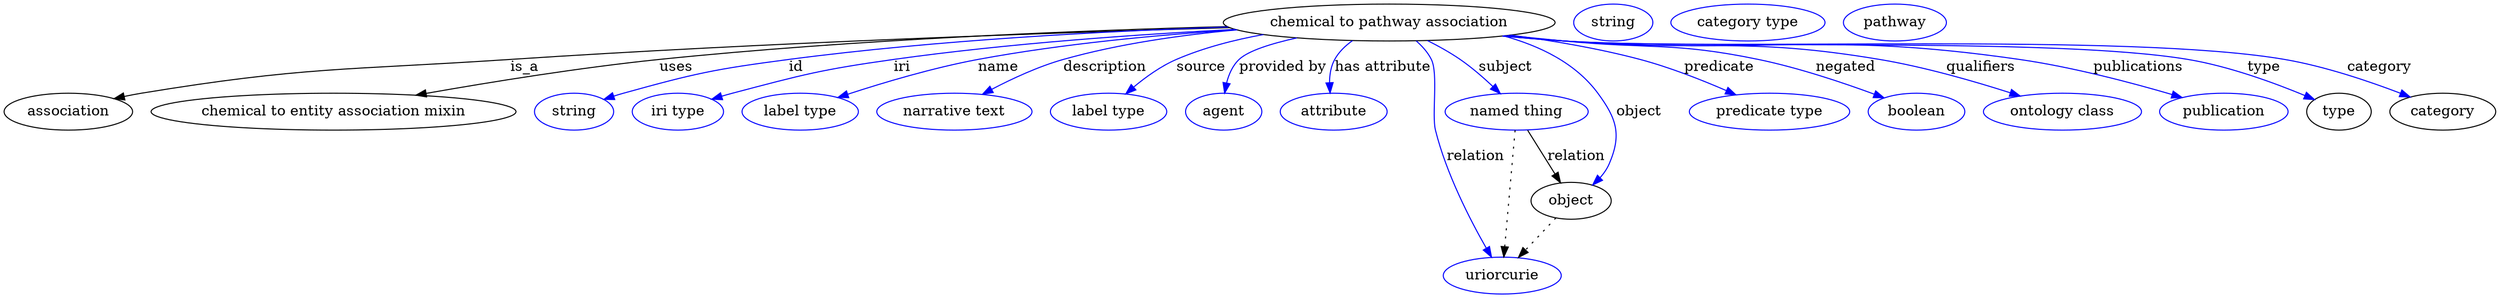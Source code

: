 digraph {
	graph [bb="0,0,2422.7,283"];
	node [label="\N"];
	"chemical to pathway association"	[height=0.5,
		label="chemical to pathway association",
		pos="1347.4,265",
		width=4.4774];
	association	[height=0.5,
		pos="62.394,178",
		width=1.7332];
	"chemical to pathway association" -> association	[label=is_a,
		lp="506.39,221.5",
		pos="e,107.14,190.59 1192.4,260.03 1021,255.09 736.8,245.26 492.39,229 332.96,218.4 292.09,221.76 134.39,196 128.71,195.07 122.81,193.95 \
116.94,192.72"];
	"chemical to entity association mixin"	[height=0.5,
		pos="320.39,178",
		width=4.9287];
	"chemical to pathway association" -> "chemical to entity association mixin"	[label=uses,
		lp="653.89,221.5",
		pos="e,400.54,194.08 1189.8,261.07 1045.7,257.24 826.75,248.54 637.39,229 560.46,221.06 473.74,207.03 410.48,195.85"];
	id	[color=blue,
		height=0.5,
		label=string,
		pos="554.39,178",
		width=1.0652];
	"chemical to pathway association" -> id	[color=blue,
		label=id,
		lp="770.39,221.5",
		pos="e,583.38,189.99 1190.7,260.65 1072.7,256.67 907.4,247.97 763.39,229 690.98,219.46 672.77,215.57 602.39,196 599.29,195.14 596.09,\
194.17 592.89,193.15",
		style=solid];
	iri	[color=blue,
		height=0.5,
		label="iri type",
		pos="655.39,178",
		width=1.2277];
	"chemical to pathway association" -> iri	[color=blue,
		label=iri,
		lp="873.39,221.5",
		pos="e,688.32,190.14 1197.6,258.32 1102.1,253.43 976.1,244.58 865.39,229 794.79,219.06 777.32,214.25 708.39,196 705.02,195.11 701.55,\
194.13 698.07,193.11",
		style=solid];
	name	[color=blue,
		height=0.5,
		label="label type",
		pos="774.39,178",
		width=1.5707];
	"chemical to pathway association" -> name	[color=blue,
		label=name,
		lp="967.39,221.5",
		pos="e,811.02,191.84 1199.2,257.9 1123.4,253.05 1030,244.39 947.39,229 903.76,220.86 855.31,206.37 820.81,195.08",
		style=solid];
	description	[color=blue,
		height=0.5,
		label="narrative text",
		pos="924.39,178",
		width=2.0943];
	"chemical to pathway association" -> description	[color=blue,
		label=description,
		lp="1070.9,221.5",
		pos="e,951.75,195 1199.5,257.84 1145.5,252.95 1084.5,244.28 1030.4,229 1006.2,222.17 980.71,210.3 960.78,199.84",
		style=solid];
	source	[color=blue,
		height=0.5,
		label="label type",
		pos="1074.4,178",
		width=1.5707];
	"chemical to pathway association" -> source	[color=blue,
		label=source,
		lp="1164.4,221.5",
		pos="e,1091.1,195.34 1225,253.27 1196.5,248.08 1166.7,240.39 1140.4,229 1125.3,222.47 1110.5,211.77 1098.7,201.94",
		style=solid];
	"provided by"	[color=blue,
		height=0.5,
		label=agent,
		pos="1186.4,178",
		width=1.0291];
	"chemical to pathway association" -> "provided by"	[color=blue,
		label="provided by",
		lp="1243.9,221.5",
		pos="e,1187.3,196.08 1257.5,249.97 1232.8,244.52 1210.4,237.51 1201.4,229 1195,222.98 1191.3,214.38 1189.2,206",
		style=solid];
	"has attribute"	[color=blue,
		height=0.5,
		label=attribute,
		pos="1293.4,178",
		width=1.4443];
	"chemical to pathway association" -> "has attribute"	[color=blue,
		label="has attribute",
		lp="1341.4,221.5",
		pos="e,1289.9,196.23 1311.6,247.31 1304.8,242.41 1298.4,236.34 1294.4,229 1290.6,222.2 1289.4,214.06 1289.4,206.33",
		style=solid];
	subject	[color=blue,
		height=0.5,
		label="named thing",
		pos="1471.4,178",
		width=1.9318];
	"chemical to pathway association" -> subject	[color=blue,
		label=subject,
		lp="1460.4,221.5",
		pos="e,1455.5,195.56 1384.6,247.41 1395.2,242.08 1406.6,235.79 1416.4,229 1427.5,221.33 1438.7,211.57 1448.1,202.72",
		style=solid];
	predicate	[color=blue,
		height=0.5,
		label="predicate type",
		pos="1717.4,178",
		width=2.1665];
	"chemical to pathway association" -> predicate	[color=blue,
		label=predicate,
		lp="1668.4,221.5",
		pos="e,1684.7,194.45 1465.5,252.75 1505.8,247.4 1551,239.76 1591.4,229 1620.2,221.33 1651.4,209.01 1675.5,198.52",
		style=solid];
	relation	[color=blue,
		height=0.5,
		label=uriorcurie,
		pos="1457.4,18",
		width=1.5887];
	"chemical to pathway association" -> relation	[color=blue,
		label=relation,
		lp="1431.4,134.5",
		pos="e,1446.9,36.019 1373.7,247 1379.5,241.93 1385,235.87 1388.4,229 1395.2,215.24 1388.7,174.91 1392.4,160 1402.9,117.63 1426.1,72.455 \
1441.8,44.97",
		style=solid];
	negated	[color=blue,
		height=0.5,
		label=boolean,
		pos="1860.4,178",
		width=1.2999];
	"chemical to pathway association" -> negated	[color=blue,
		label=negated,
		lp="1791.4,221.5",
		pos="e,1829.1,191.4 1463.3,252.42 1481.7,250.6 1500.6,248.74 1518.4,247 1601.9,238.85 1624.2,246.06 1706.4,229 1745.6,220.85 1788.9,206.27 \
1819.6,194.95",
		style=solid];
	qualifiers	[color=blue,
		height=0.5,
		label="ontology class",
		pos="2001.4,178",
		width=2.1304];
	"chemical to pathway association" -> qualifiers	[color=blue,
		label=qualifiers,
		lp="1922.9,221.5",
		pos="e,1960.5,193.29 1460.5,252.11 1479.8,250.26 1499.7,248.48 1518.4,247 1654.2,236.26 1690.1,251.65 1824.4,229 1867.9,221.67 1915.9,\
207.71 1951,196.4",
		style=solid];
	publications	[color=blue,
		height=0.5,
		label=publication,
		pos="2158.4,178",
		width=1.7332];
	"chemical to pathway association" -> publications	[color=blue,
		label=publications,
		lp="2076.4,221.5",
		pos="e,2117.9,191.84 1459.1,251.95 1478.8,250.09 1499.2,248.34 1518.4,247 1714.5,233.27 1765.8,257.22 1960.4,229 2011.5,221.59 2068.5,\
206.42 2108.2,194.73",
		style=solid];
	type	[height=0.5,
		pos="2270.4,178",
		width=0.86659];
	"chemical to pathway association" -> type	[color=blue,
		label=type,
		lp="2198.4,221.5",
		pos="e,2246.7,189.79 1458.1,251.86 1478.2,249.98 1498.9,248.26 1518.4,247 1652.8,238.33 1991.5,251.41 2124.4,229 2164.5,222.23 2208.4,\
205.9 2237.5,193.74",
		style=solid];
	category	[height=0.5,
		pos="2371.4,178",
		width=1.4263];
	"chemical to pathway association" -> category	[color=blue,
		label=category,
		lp="2309.9,221.5",
		pos="e,2339.8,192.3 1457.7,251.84 1477.9,249.95 1498.7,248.23 1518.4,247 1673.7,237.3 2065.1,255.45 2218.4,229 2257.4,222.27 2300.1,207.68 \
2330.4,195.98",
		style=solid];
	object	[height=0.5,
		pos="1524.4,91",
		width=1.0832];
	"chemical to pathway association" -> object	[color=blue,
		label=object,
		lp="1590.4,178",
		pos="e,1545.4,106.44 1458.7,251.94 1493.6,242.35 1528.7,225.49 1550.4,196 1568.8,170.99 1573.7,155.52 1561.4,127 1559.3,122.15 1556.2,\
117.66 1552.6,113.62",
		style=solid];
	subject -> relation	[pos="e,1458.9,36.188 1469.9,159.79 1467.5,132.48 1462.7,78.994 1459.8,46.38",
		style=dotted];
	subject -> object	[label=relation,
		lp="1529.4,134.5",
		pos="e,1514,108.6 1482.1,159.8 1489.8,147.54 1500.2,130.87 1508.7,117.13"];
	association_type	[color=blue,
		height=0.5,
		label=string,
		pos="1565.4,265",
		width=1.0652];
	association_category	[color=blue,
		height=0.5,
		label="category type",
		pos="1696.4,265",
		width=2.0762];
	object -> relation	[pos="e,1473.2,35.702 1509.5,74.243 1500.9,65.127 1489.9,53.465 1480.2,43.208",
		style=dotted];
	"chemical to pathway association_object"	[color=blue,
		height=0.5,
		label=pathway,
		pos="1839.4,265",
		width=1.3902];
}
